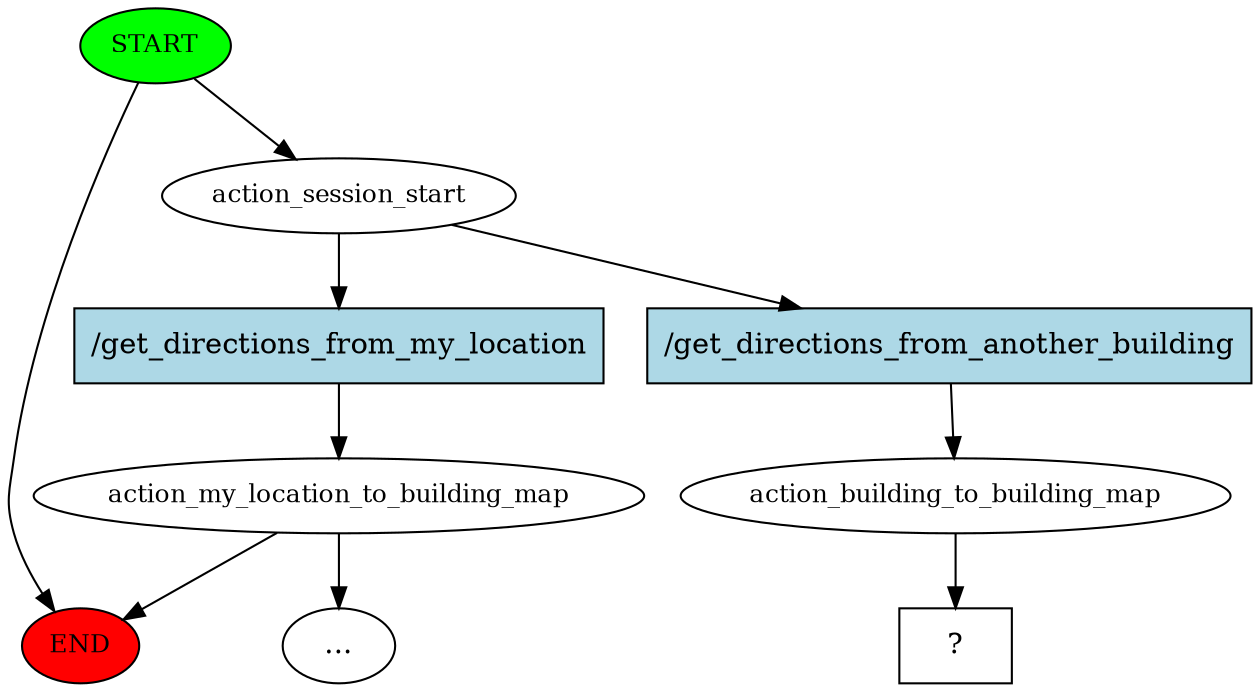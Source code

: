 digraph  {
0 [class="start active", fillcolor=green, fontsize=12, label=START, style=filled];
"-1" [class=end, fillcolor=red, fontsize=12, label=END, style=filled];
1 [class=active, fontsize=12, label=action_session_start];
2 [class="", fontsize=12, label=action_my_location_to_building_map];
"-3" [class=ellipsis, label="..."];
6 [class=active, fontsize=12, label=action_building_to_building_map];
7 [class="intent dashed active", label="  ?  ", shape=rect];
8 [class=intent, fillcolor=lightblue, label="/get_directions_from_my_location", shape=rect, style=filled];
9 [class="intent active", fillcolor=lightblue, label="/get_directions_from_another_building", shape=rect, style=filled];
0 -> "-1"  [class="", key=NONE, label=""];
0 -> 1  [class=active, key=NONE, label=""];
1 -> 8  [class="", key=0];
1 -> 9  [class=active, key=0];
2 -> "-3"  [class="", key=NONE, label=""];
2 -> "-1"  [class="", key=NONE, label=""];
6 -> 7  [class=active, key=NONE, label=""];
8 -> 2  [class="", key=0];
9 -> 6  [class=active, key=0];
}
